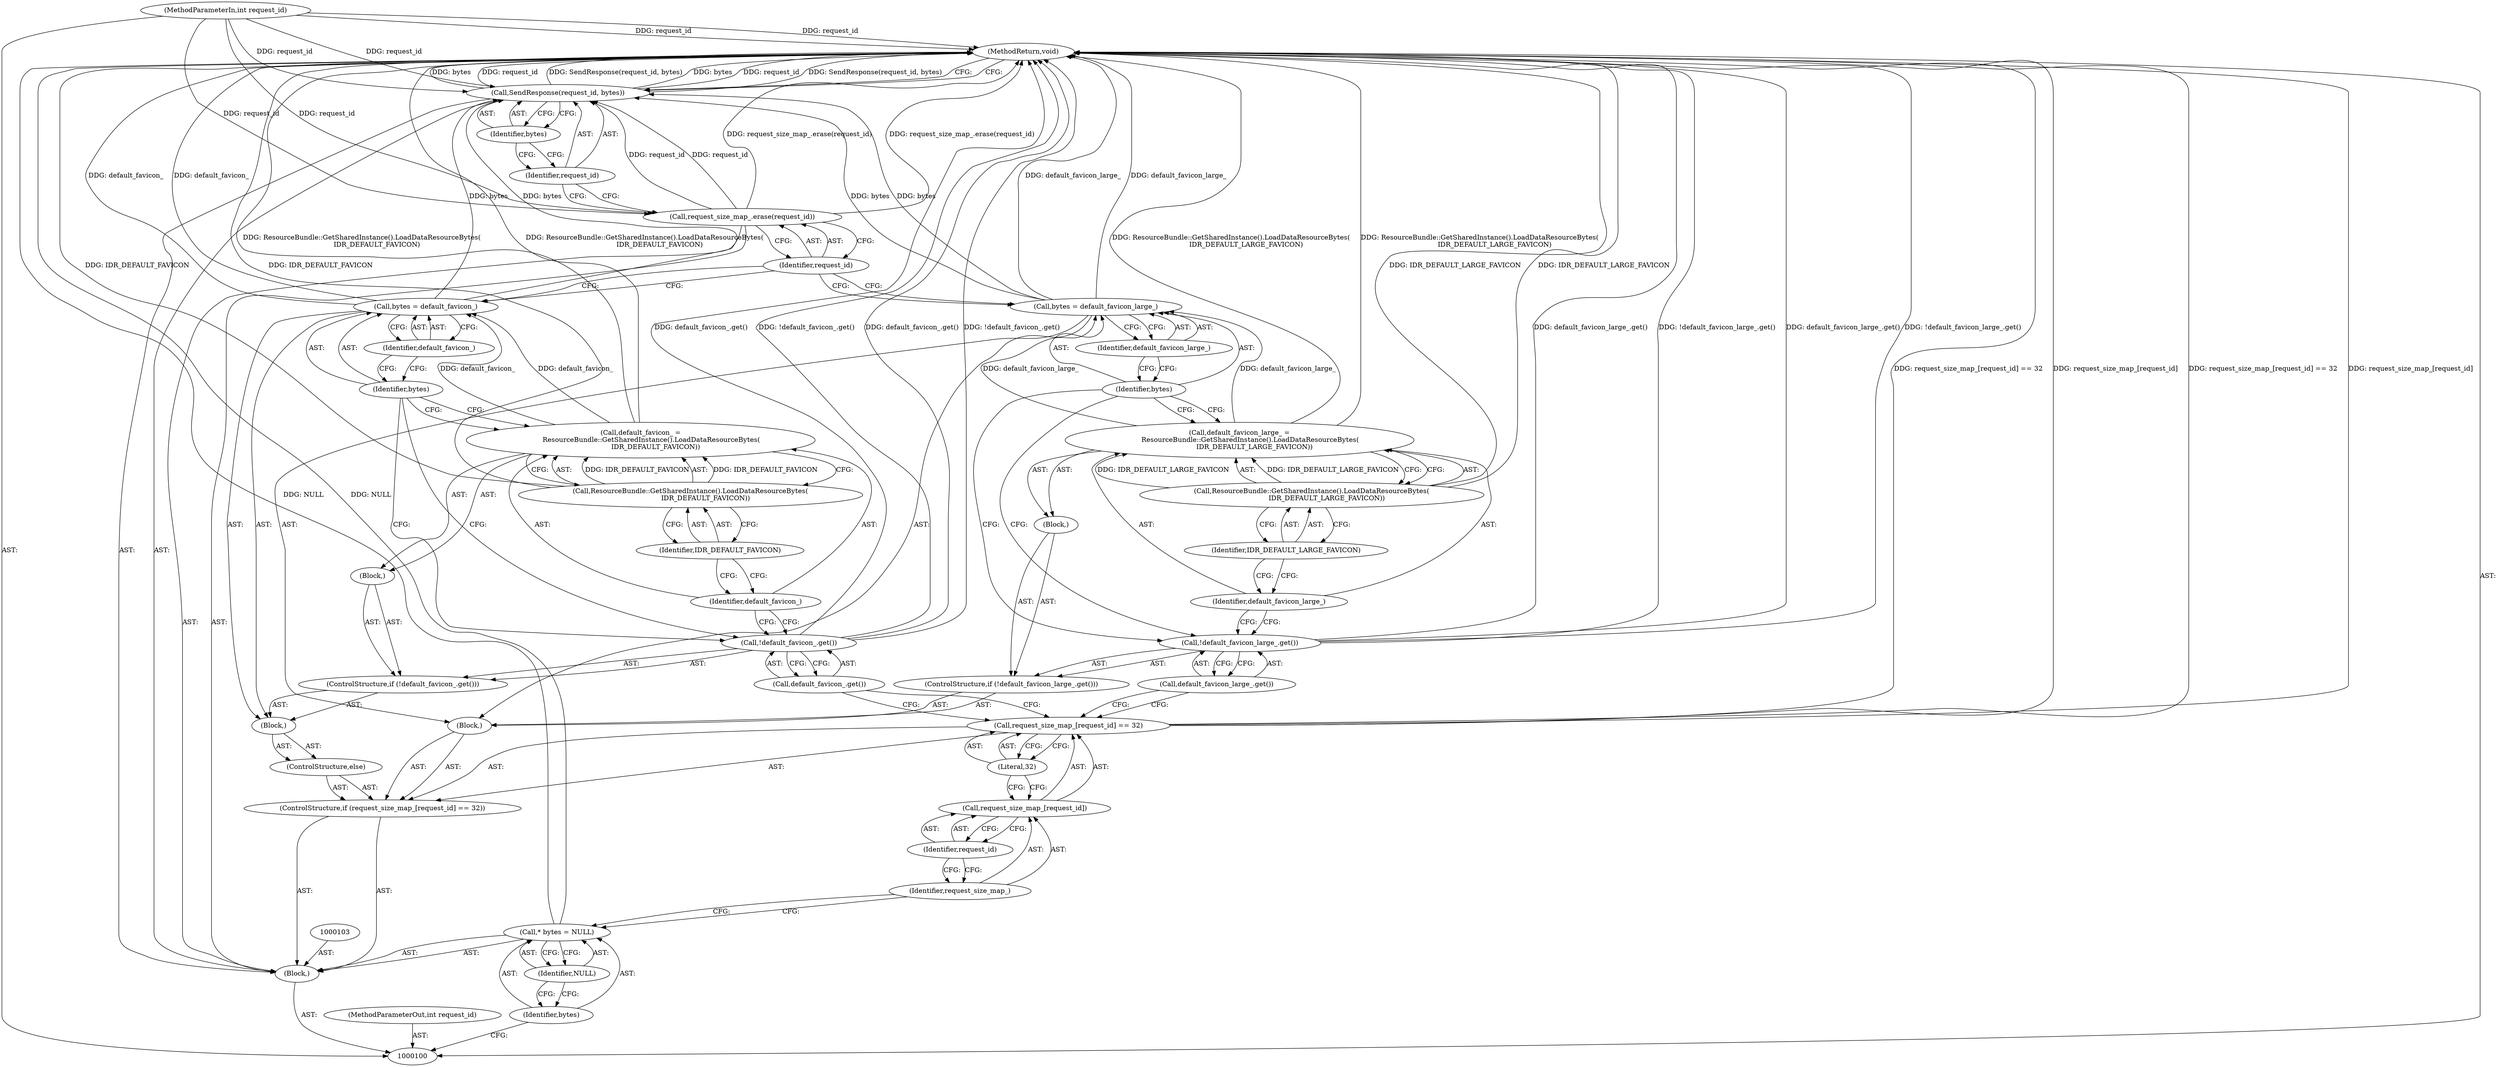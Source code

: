 digraph "0_Chrome_abbd2f4b36da8c89e6f3002eb84f60064a6ff067" {
"1000143" [label="(MethodReturn,void)"];
"1000101" [label="(MethodParameterIn,int request_id)"];
"1000187" [label="(MethodParameterOut,int request_id)"];
"1000102" [label="(Block,)"];
"1000125" [label="(ControlStructure,else)"];
"1000126" [label="(Block,)"];
"1000130" [label="(Block,)"];
"1000127" [label="(ControlStructure,if (!default_favicon_.get()))"];
"1000128" [label="(Call,!default_favicon_.get())"];
"1000129" [label="(Call,default_favicon_.get())"];
"1000131" [label="(Call,default_favicon_ =\n          ResourceBundle::GetSharedInstance().LoadDataResourceBytes(\n              IDR_DEFAULT_FAVICON))"];
"1000132" [label="(Identifier,default_favicon_)"];
"1000133" [label="(Call,ResourceBundle::GetSharedInstance().LoadDataResourceBytes(\n              IDR_DEFAULT_FAVICON))"];
"1000134" [label="(Identifier,IDR_DEFAULT_FAVICON)"];
"1000137" [label="(Identifier,default_favicon_)"];
"1000135" [label="(Call,bytes = default_favicon_)"];
"1000136" [label="(Identifier,bytes)"];
"1000138" [label="(Call,request_size_map_.erase(request_id))"];
"1000139" [label="(Identifier,request_id)"];
"1000104" [label="(Call,* bytes = NULL)"];
"1000105" [label="(Identifier,bytes)"];
"1000106" [label="(Identifier,NULL)"];
"1000141" [label="(Identifier,request_id)"];
"1000140" [label="(Call,SendResponse(request_id, bytes))"];
"1000142" [label="(Identifier,bytes)"];
"1000107" [label="(ControlStructure,if (request_size_map_[request_id] == 32))"];
"1000111" [label="(Identifier,request_id)"];
"1000112" [label="(Literal,32)"];
"1000113" [label="(Block,)"];
"1000108" [label="(Call,request_size_map_[request_id] == 32)"];
"1000109" [label="(Call,request_size_map_[request_id])"];
"1000110" [label="(Identifier,request_size_map_)"];
"1000117" [label="(Block,)"];
"1000114" [label="(ControlStructure,if (!default_favicon_large_.get()))"];
"1000115" [label="(Call,!default_favicon_large_.get())"];
"1000116" [label="(Call,default_favicon_large_.get())"];
"1000118" [label="(Call,default_favicon_large_ =\n          ResourceBundle::GetSharedInstance().LoadDataResourceBytes(\n              IDR_DEFAULT_LARGE_FAVICON))"];
"1000119" [label="(Identifier,default_favicon_large_)"];
"1000120" [label="(Call,ResourceBundle::GetSharedInstance().LoadDataResourceBytes(\n              IDR_DEFAULT_LARGE_FAVICON))"];
"1000121" [label="(Identifier,IDR_DEFAULT_LARGE_FAVICON)"];
"1000124" [label="(Identifier,default_favicon_large_)"];
"1000122" [label="(Call,bytes = default_favicon_large_)"];
"1000123" [label="(Identifier,bytes)"];
"1000143" -> "1000100"  [label="AST: "];
"1000143" -> "1000140"  [label="CFG: "];
"1000140" -> "1000143"  [label="DDG: bytes"];
"1000140" -> "1000143"  [label="DDG: request_id"];
"1000140" -> "1000143"  [label="DDG: SendResponse(request_id, bytes)"];
"1000108" -> "1000143"  [label="DDG: request_size_map_[request_id] == 32"];
"1000108" -> "1000143"  [label="DDG: request_size_map_[request_id]"];
"1000131" -> "1000143"  [label="DDG: ResourceBundle::GetSharedInstance().LoadDataResourceBytes(\n              IDR_DEFAULT_FAVICON)"];
"1000115" -> "1000143"  [label="DDG: default_favicon_large_.get()"];
"1000115" -> "1000143"  [label="DDG: !default_favicon_large_.get()"];
"1000128" -> "1000143"  [label="DDG: default_favicon_.get()"];
"1000128" -> "1000143"  [label="DDG: !default_favicon_.get()"];
"1000133" -> "1000143"  [label="DDG: IDR_DEFAULT_FAVICON"];
"1000120" -> "1000143"  [label="DDG: IDR_DEFAULT_LARGE_FAVICON"];
"1000101" -> "1000143"  [label="DDG: request_id"];
"1000118" -> "1000143"  [label="DDG: ResourceBundle::GetSharedInstance().LoadDataResourceBytes(\n              IDR_DEFAULT_LARGE_FAVICON)"];
"1000138" -> "1000143"  [label="DDG: request_size_map_.erase(request_id)"];
"1000135" -> "1000143"  [label="DDG: default_favicon_"];
"1000104" -> "1000143"  [label="DDG: NULL"];
"1000122" -> "1000143"  [label="DDG: default_favicon_large_"];
"1000101" -> "1000100"  [label="AST: "];
"1000101" -> "1000143"  [label="DDG: request_id"];
"1000101" -> "1000138"  [label="DDG: request_id"];
"1000101" -> "1000140"  [label="DDG: request_id"];
"1000187" -> "1000100"  [label="AST: "];
"1000102" -> "1000100"  [label="AST: "];
"1000103" -> "1000102"  [label="AST: "];
"1000104" -> "1000102"  [label="AST: "];
"1000107" -> "1000102"  [label="AST: "];
"1000138" -> "1000102"  [label="AST: "];
"1000140" -> "1000102"  [label="AST: "];
"1000125" -> "1000107"  [label="AST: "];
"1000126" -> "1000125"  [label="AST: "];
"1000126" -> "1000125"  [label="AST: "];
"1000127" -> "1000126"  [label="AST: "];
"1000135" -> "1000126"  [label="AST: "];
"1000130" -> "1000127"  [label="AST: "];
"1000131" -> "1000130"  [label="AST: "];
"1000127" -> "1000126"  [label="AST: "];
"1000128" -> "1000127"  [label="AST: "];
"1000130" -> "1000127"  [label="AST: "];
"1000128" -> "1000127"  [label="AST: "];
"1000128" -> "1000129"  [label="CFG: "];
"1000129" -> "1000128"  [label="AST: "];
"1000132" -> "1000128"  [label="CFG: "];
"1000136" -> "1000128"  [label="CFG: "];
"1000128" -> "1000143"  [label="DDG: default_favicon_.get()"];
"1000128" -> "1000143"  [label="DDG: !default_favicon_.get()"];
"1000129" -> "1000128"  [label="AST: "];
"1000129" -> "1000108"  [label="CFG: "];
"1000128" -> "1000129"  [label="CFG: "];
"1000131" -> "1000130"  [label="AST: "];
"1000131" -> "1000133"  [label="CFG: "];
"1000132" -> "1000131"  [label="AST: "];
"1000133" -> "1000131"  [label="AST: "];
"1000136" -> "1000131"  [label="CFG: "];
"1000131" -> "1000143"  [label="DDG: ResourceBundle::GetSharedInstance().LoadDataResourceBytes(\n              IDR_DEFAULT_FAVICON)"];
"1000133" -> "1000131"  [label="DDG: IDR_DEFAULT_FAVICON"];
"1000131" -> "1000135"  [label="DDG: default_favicon_"];
"1000132" -> "1000131"  [label="AST: "];
"1000132" -> "1000128"  [label="CFG: "];
"1000134" -> "1000132"  [label="CFG: "];
"1000133" -> "1000131"  [label="AST: "];
"1000133" -> "1000134"  [label="CFG: "];
"1000134" -> "1000133"  [label="AST: "];
"1000131" -> "1000133"  [label="CFG: "];
"1000133" -> "1000143"  [label="DDG: IDR_DEFAULT_FAVICON"];
"1000133" -> "1000131"  [label="DDG: IDR_DEFAULT_FAVICON"];
"1000134" -> "1000133"  [label="AST: "];
"1000134" -> "1000132"  [label="CFG: "];
"1000133" -> "1000134"  [label="CFG: "];
"1000137" -> "1000135"  [label="AST: "];
"1000137" -> "1000136"  [label="CFG: "];
"1000135" -> "1000137"  [label="CFG: "];
"1000135" -> "1000126"  [label="AST: "];
"1000135" -> "1000137"  [label="CFG: "];
"1000136" -> "1000135"  [label="AST: "];
"1000137" -> "1000135"  [label="AST: "];
"1000139" -> "1000135"  [label="CFG: "];
"1000135" -> "1000143"  [label="DDG: default_favicon_"];
"1000131" -> "1000135"  [label="DDG: default_favicon_"];
"1000135" -> "1000140"  [label="DDG: bytes"];
"1000136" -> "1000135"  [label="AST: "];
"1000136" -> "1000131"  [label="CFG: "];
"1000136" -> "1000128"  [label="CFG: "];
"1000137" -> "1000136"  [label="CFG: "];
"1000138" -> "1000102"  [label="AST: "];
"1000138" -> "1000139"  [label="CFG: "];
"1000139" -> "1000138"  [label="AST: "];
"1000141" -> "1000138"  [label="CFG: "];
"1000138" -> "1000143"  [label="DDG: request_size_map_.erase(request_id)"];
"1000101" -> "1000138"  [label="DDG: request_id"];
"1000138" -> "1000140"  [label="DDG: request_id"];
"1000139" -> "1000138"  [label="AST: "];
"1000139" -> "1000122"  [label="CFG: "];
"1000139" -> "1000135"  [label="CFG: "];
"1000138" -> "1000139"  [label="CFG: "];
"1000104" -> "1000102"  [label="AST: "];
"1000104" -> "1000106"  [label="CFG: "];
"1000105" -> "1000104"  [label="AST: "];
"1000106" -> "1000104"  [label="AST: "];
"1000110" -> "1000104"  [label="CFG: "];
"1000104" -> "1000143"  [label="DDG: NULL"];
"1000105" -> "1000104"  [label="AST: "];
"1000105" -> "1000100"  [label="CFG: "];
"1000106" -> "1000105"  [label="CFG: "];
"1000106" -> "1000104"  [label="AST: "];
"1000106" -> "1000105"  [label="CFG: "];
"1000104" -> "1000106"  [label="CFG: "];
"1000141" -> "1000140"  [label="AST: "];
"1000141" -> "1000138"  [label="CFG: "];
"1000142" -> "1000141"  [label="CFG: "];
"1000140" -> "1000102"  [label="AST: "];
"1000140" -> "1000142"  [label="CFG: "];
"1000141" -> "1000140"  [label="AST: "];
"1000142" -> "1000140"  [label="AST: "];
"1000143" -> "1000140"  [label="CFG: "];
"1000140" -> "1000143"  [label="DDG: bytes"];
"1000140" -> "1000143"  [label="DDG: request_id"];
"1000140" -> "1000143"  [label="DDG: SendResponse(request_id, bytes)"];
"1000138" -> "1000140"  [label="DDG: request_id"];
"1000101" -> "1000140"  [label="DDG: request_id"];
"1000122" -> "1000140"  [label="DDG: bytes"];
"1000135" -> "1000140"  [label="DDG: bytes"];
"1000142" -> "1000140"  [label="AST: "];
"1000142" -> "1000141"  [label="CFG: "];
"1000140" -> "1000142"  [label="CFG: "];
"1000107" -> "1000102"  [label="AST: "];
"1000108" -> "1000107"  [label="AST: "];
"1000113" -> "1000107"  [label="AST: "];
"1000125" -> "1000107"  [label="AST: "];
"1000111" -> "1000109"  [label="AST: "];
"1000111" -> "1000110"  [label="CFG: "];
"1000109" -> "1000111"  [label="CFG: "];
"1000112" -> "1000108"  [label="AST: "];
"1000112" -> "1000109"  [label="CFG: "];
"1000108" -> "1000112"  [label="CFG: "];
"1000113" -> "1000107"  [label="AST: "];
"1000114" -> "1000113"  [label="AST: "];
"1000122" -> "1000113"  [label="AST: "];
"1000108" -> "1000107"  [label="AST: "];
"1000108" -> "1000112"  [label="CFG: "];
"1000109" -> "1000108"  [label="AST: "];
"1000112" -> "1000108"  [label="AST: "];
"1000116" -> "1000108"  [label="CFG: "];
"1000129" -> "1000108"  [label="CFG: "];
"1000108" -> "1000143"  [label="DDG: request_size_map_[request_id] == 32"];
"1000108" -> "1000143"  [label="DDG: request_size_map_[request_id]"];
"1000109" -> "1000108"  [label="AST: "];
"1000109" -> "1000111"  [label="CFG: "];
"1000110" -> "1000109"  [label="AST: "];
"1000111" -> "1000109"  [label="AST: "];
"1000112" -> "1000109"  [label="CFG: "];
"1000110" -> "1000109"  [label="AST: "];
"1000110" -> "1000104"  [label="CFG: "];
"1000111" -> "1000110"  [label="CFG: "];
"1000117" -> "1000114"  [label="AST: "];
"1000118" -> "1000117"  [label="AST: "];
"1000114" -> "1000113"  [label="AST: "];
"1000115" -> "1000114"  [label="AST: "];
"1000117" -> "1000114"  [label="AST: "];
"1000115" -> "1000114"  [label="AST: "];
"1000115" -> "1000116"  [label="CFG: "];
"1000116" -> "1000115"  [label="AST: "];
"1000119" -> "1000115"  [label="CFG: "];
"1000123" -> "1000115"  [label="CFG: "];
"1000115" -> "1000143"  [label="DDG: default_favicon_large_.get()"];
"1000115" -> "1000143"  [label="DDG: !default_favicon_large_.get()"];
"1000116" -> "1000115"  [label="AST: "];
"1000116" -> "1000108"  [label="CFG: "];
"1000115" -> "1000116"  [label="CFG: "];
"1000118" -> "1000117"  [label="AST: "];
"1000118" -> "1000120"  [label="CFG: "];
"1000119" -> "1000118"  [label="AST: "];
"1000120" -> "1000118"  [label="AST: "];
"1000123" -> "1000118"  [label="CFG: "];
"1000118" -> "1000143"  [label="DDG: ResourceBundle::GetSharedInstance().LoadDataResourceBytes(\n              IDR_DEFAULT_LARGE_FAVICON)"];
"1000120" -> "1000118"  [label="DDG: IDR_DEFAULT_LARGE_FAVICON"];
"1000118" -> "1000122"  [label="DDG: default_favicon_large_"];
"1000119" -> "1000118"  [label="AST: "];
"1000119" -> "1000115"  [label="CFG: "];
"1000121" -> "1000119"  [label="CFG: "];
"1000120" -> "1000118"  [label="AST: "];
"1000120" -> "1000121"  [label="CFG: "];
"1000121" -> "1000120"  [label="AST: "];
"1000118" -> "1000120"  [label="CFG: "];
"1000120" -> "1000143"  [label="DDG: IDR_DEFAULT_LARGE_FAVICON"];
"1000120" -> "1000118"  [label="DDG: IDR_DEFAULT_LARGE_FAVICON"];
"1000121" -> "1000120"  [label="AST: "];
"1000121" -> "1000119"  [label="CFG: "];
"1000120" -> "1000121"  [label="CFG: "];
"1000124" -> "1000122"  [label="AST: "];
"1000124" -> "1000123"  [label="CFG: "];
"1000122" -> "1000124"  [label="CFG: "];
"1000122" -> "1000113"  [label="AST: "];
"1000122" -> "1000124"  [label="CFG: "];
"1000123" -> "1000122"  [label="AST: "];
"1000124" -> "1000122"  [label="AST: "];
"1000139" -> "1000122"  [label="CFG: "];
"1000122" -> "1000143"  [label="DDG: default_favicon_large_"];
"1000118" -> "1000122"  [label="DDG: default_favicon_large_"];
"1000122" -> "1000140"  [label="DDG: bytes"];
"1000123" -> "1000122"  [label="AST: "];
"1000123" -> "1000118"  [label="CFG: "];
"1000123" -> "1000115"  [label="CFG: "];
"1000124" -> "1000123"  [label="CFG: "];
}

